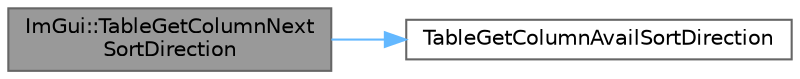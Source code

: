 digraph "ImGui::TableGetColumnNextSortDirection"
{
 // LATEX_PDF_SIZE
  bgcolor="transparent";
  edge [fontname=Helvetica,fontsize=10,labelfontname=Helvetica,labelfontsize=10];
  node [fontname=Helvetica,fontsize=10,shape=box,height=0.2,width=0.4];
  rankdir="LR";
  Node1 [id="Node000001",label="ImGui::TableGetColumnNext\lSortDirection",height=0.2,width=0.4,color="gray40", fillcolor="grey60", style="filled", fontcolor="black",tooltip=" "];
  Node1 -> Node2 [id="edge1_Node000001_Node000002",color="steelblue1",style="solid",tooltip=" "];
  Node2 [id="Node000002",label="TableGetColumnAvailSortDirection",height=0.2,width=0.4,color="grey40", fillcolor="white", style="filled",URL="$imgui__tables_8cpp.html#aebda24996274dd92b15914db2e5437cc",tooltip=" "];
}
